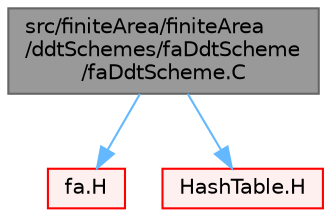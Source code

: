 digraph "src/finiteArea/finiteArea/ddtSchemes/faDdtScheme/faDdtScheme.C"
{
 // LATEX_PDF_SIZE
  bgcolor="transparent";
  edge [fontname=Helvetica,fontsize=10,labelfontname=Helvetica,labelfontsize=10];
  node [fontname=Helvetica,fontsize=10,shape=box,height=0.2,width=0.4];
  Node1 [id="Node000001",label="src/finiteArea/finiteArea\l/ddtSchemes/faDdtScheme\l/faDdtScheme.C",height=0.2,width=0.4,color="gray40", fillcolor="grey60", style="filled", fontcolor="black",tooltip=" "];
  Node1 -> Node2 [id="edge1_Node000001_Node000002",color="steelblue1",style="solid",tooltip=" "];
  Node2 [id="Node000002",label="fa.H",height=0.2,width=0.4,color="red", fillcolor="#FFF0F0", style="filled",URL="$fa_8H.html",tooltip=" "];
  Node1 -> Node30 [id="edge2_Node000001_Node000030",color="steelblue1",style="solid",tooltip=" "];
  Node30 [id="Node000030",label="HashTable.H",height=0.2,width=0.4,color="red", fillcolor="#FFF0F0", style="filled",URL="$HashTable_8H.html",tooltip=" "];
}
